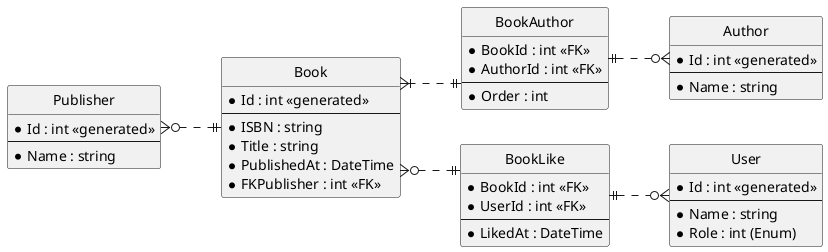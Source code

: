 @startuml BookApi_ERModel

hide method
hide circle
skinparam DefaultFontName Helvetica
skinparam linetype ortho
left to right direction

entity User {
    * Id : int <<generated>>
    --
    * Name : string
    * Role : int (Enum)
}

entity Author {
    * Id : int <<generated>>
    --
    * Name : string
}

entity Publisher {
    * Id : int <<generated>>
    --
    * Name : string
}

entity Book {
    * Id : int <<generated>>
    --
    * ISBN : string
    * Title : string
    * PublishedAt : DateTime
    * FKPublisher : int <<FK>>
}

entity BookAuthor {
    * BookId : int <<FK>>
    * AuthorId : int <<FK>>
    --
    * Order : int
}

entity BookLike {
    * BookId : int <<FK>>
    * UserId : int <<FK>>
    --
    * LikedAt : DateTime
}

Book ||.up.o{ Publisher
Book }|..|| BookAuthor
BookAuthor ||..o{ Author

Book }o..|| BookLike
BookLike ||..o{ User
@enduml
